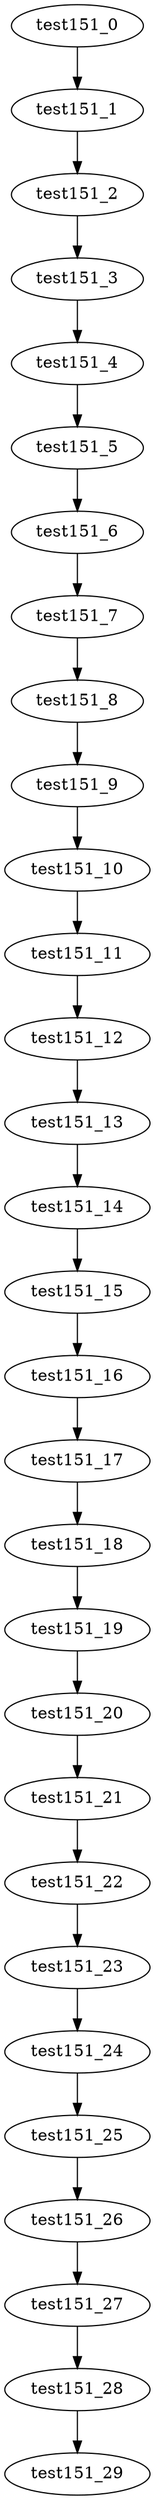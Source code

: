 digraph G {
test151_0->test151_1;
test151_1->test151_2;
test151_2->test151_3;
test151_3->test151_4;
test151_4->test151_5;
test151_5->test151_6;
test151_6->test151_7;
test151_7->test151_8;
test151_8->test151_9;
test151_9->test151_10;
test151_10->test151_11;
test151_11->test151_12;
test151_12->test151_13;
test151_13->test151_14;
test151_14->test151_15;
test151_15->test151_16;
test151_16->test151_17;
test151_17->test151_18;
test151_18->test151_19;
test151_19->test151_20;
test151_20->test151_21;
test151_21->test151_22;
test151_22->test151_23;
test151_23->test151_24;
test151_24->test151_25;
test151_25->test151_26;
test151_26->test151_27;
test151_27->test151_28;
test151_28->test151_29;

}

